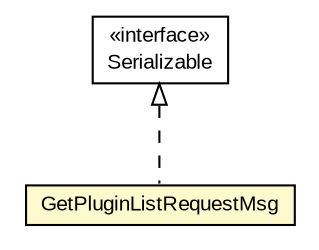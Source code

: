 #!/usr/local/bin/dot
#
# Class diagram 
# Generated by UMLGraph version R5_6-24-gf6e263 (http://www.umlgraph.org/)
#

digraph G {
	edge [fontname="arial",fontsize=10,labelfontname="arial",labelfontsize=10];
	node [fontname="arial",fontsize=10,shape=plaintext];
	nodesep=0.25;
	ranksep=0.5;
	// org.miloss.fgsms.services.interfaces.policyconfiguration.GetPluginListRequestMsg
	c595025 [label=<<table title="org.miloss.fgsms.services.interfaces.policyconfiguration.GetPluginListRequestMsg" border="0" cellborder="1" cellspacing="0" cellpadding="2" port="p" bgcolor="lemonChiffon" href="./GetPluginListRequestMsg.html">
		<tr><td><table border="0" cellspacing="0" cellpadding="1">
<tr><td align="center" balign="center"> GetPluginListRequestMsg </td></tr>
		</table></td></tr>
		</table>>, URL="./GetPluginListRequestMsg.html", fontname="arial", fontcolor="black", fontsize=10.0];
	//org.miloss.fgsms.services.interfaces.policyconfiguration.GetPluginListRequestMsg implements java.io.Serializable
	c595667:p -> c595025:p [dir=back,arrowtail=empty,style=dashed];
	// java.io.Serializable
	c595667 [label=<<table title="java.io.Serializable" border="0" cellborder="1" cellspacing="0" cellpadding="2" port="p" href="http://java.sun.com/j2se/1.4.2/docs/api/java/io/Serializable.html">
		<tr><td><table border="0" cellspacing="0" cellpadding="1">
<tr><td align="center" balign="center"> &#171;interface&#187; </td></tr>
<tr><td align="center" balign="center"> Serializable </td></tr>
		</table></td></tr>
		</table>>, URL="http://java.sun.com/j2se/1.4.2/docs/api/java/io/Serializable.html", fontname="arial", fontcolor="black", fontsize=10.0];
}

